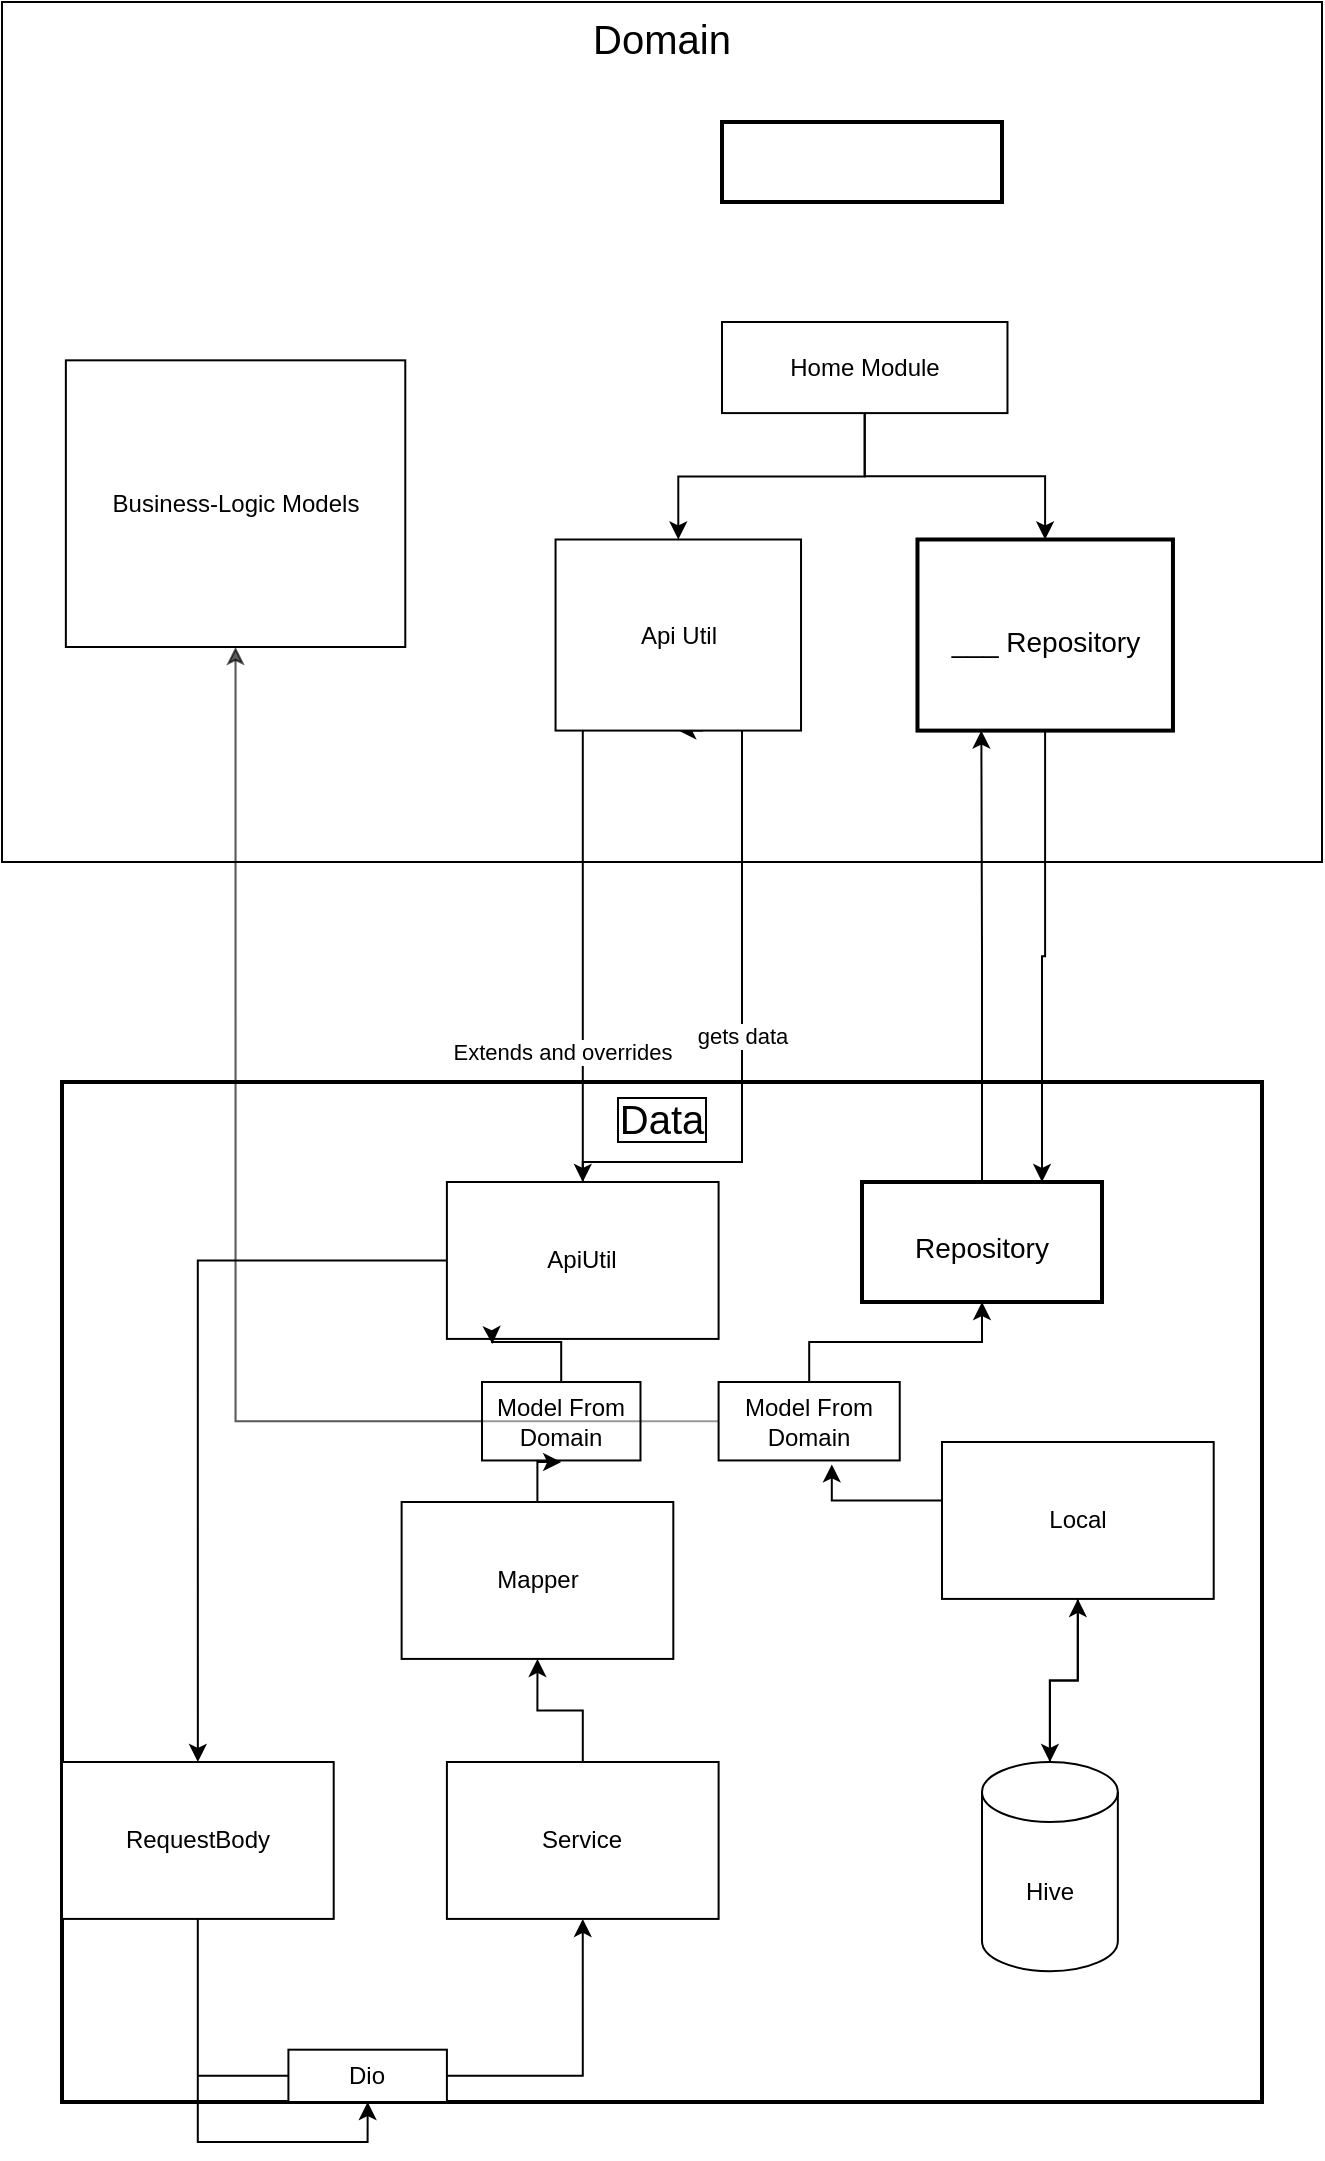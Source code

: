 <mxfile version="14.4.8" type="github">
  <diagram id="R2lEEEUBdFMjLlhIrx00" name="Page-1">
    <mxGraphModel dx="1426" dy="842" grid="1" gridSize="10" guides="1" tooltips="1" connect="1" arrows="1" fold="1" page="1" pageScale="1" pageWidth="850" pageHeight="1100" math="0" shadow="0" extFonts="Permanent Marker^https://fonts.googleapis.com/css?family=Permanent+Marker">
      <root>
        <mxCell id="0" />
        <mxCell id="1" parent="0" />
        <mxCell id="tY7C9ax6lJk8ADkUyfrm-35" value="gets data" style="edgeStyle=orthogonalEdgeStyle;rounded=0;orthogonalLoop=1;jettySize=auto;html=1;entryX=0.5;entryY=0;entryDx=0;entryDy=0;" edge="1" parent="1" source="tY7C9ax6lJk8ADkUyfrm-16" target="tY7C9ax6lJk8ADkUyfrm-1">
          <mxGeometry relative="1" as="geometry">
            <Array as="points">
              <mxPoint x="420" y="670" />
            </Array>
          </mxGeometry>
        </mxCell>
        <mxCell id="tY7C9ax6lJk8ADkUyfrm-31" value="Data" style="group;labelBorderColor=#000000;strokeColor=#000000;strokeWidth=2;fontSize=20;" vertex="1" connectable="0" parent="1">
          <mxGeometry x="80" y="630" width="600" height="510" as="geometry" />
        </mxCell>
        <mxCell id="tY7C9ax6lJk8ADkUyfrm-1" value="ApiUtil" style="rounded=0;whiteSpace=wrap;html=1;" vertex="1" parent="tY7C9ax6lJk8ADkUyfrm-31">
          <mxGeometry x="192.45" y="50" width="135.849" height="78.462" as="geometry" />
        </mxCell>
        <mxCell id="tY7C9ax6lJk8ADkUyfrm-2" value="Mapper" style="rounded=0;whiteSpace=wrap;html=1;" vertex="1" parent="tY7C9ax6lJk8ADkUyfrm-31">
          <mxGeometry x="169.811" y="210" width="135.849" height="78.462" as="geometry" />
        </mxCell>
        <mxCell id="tY7C9ax6lJk8ADkUyfrm-11" style="edgeStyle=orthogonalEdgeStyle;rounded=0;orthogonalLoop=1;jettySize=auto;html=1;entryX=0.5;entryY=1;entryDx=0;entryDy=0;" edge="1" parent="tY7C9ax6lJk8ADkUyfrm-31" source="tY7C9ax6lJk8ADkUyfrm-3" target="tY7C9ax6lJk8ADkUyfrm-2">
          <mxGeometry relative="1" as="geometry" />
        </mxCell>
        <mxCell id="tY7C9ax6lJk8ADkUyfrm-3" value="Service" style="rounded=0;whiteSpace=wrap;html=1;" vertex="1" parent="tY7C9ax6lJk8ADkUyfrm-31">
          <mxGeometry x="192.453" y="340" width="135.849" height="78.462" as="geometry" />
        </mxCell>
        <mxCell id="tY7C9ax6lJk8ADkUyfrm-6" style="edgeStyle=orthogonalEdgeStyle;rounded=0;orthogonalLoop=1;jettySize=auto;html=1;entryX=0.5;entryY=1;entryDx=0;entryDy=0;" edge="1" parent="tY7C9ax6lJk8ADkUyfrm-31" source="tY7C9ax6lJk8ADkUyfrm-9" target="tY7C9ax6lJk8ADkUyfrm-3">
          <mxGeometry relative="1" as="geometry">
            <Array as="points">
              <mxPoint x="67.925" y="496.923" />
              <mxPoint x="260.377" y="496.923" />
            </Array>
          </mxGeometry>
        </mxCell>
        <mxCell id="tY7C9ax6lJk8ADkUyfrm-4" value="RequestBody" style="rounded=0;whiteSpace=wrap;html=1;" vertex="1" parent="tY7C9ax6lJk8ADkUyfrm-31">
          <mxGeometry y="340" width="135.849" height="78.462" as="geometry" />
        </mxCell>
        <mxCell id="tY7C9ax6lJk8ADkUyfrm-5" style="edgeStyle=orthogonalEdgeStyle;rounded=0;orthogonalLoop=1;jettySize=auto;html=1;entryX=0.5;entryY=0;entryDx=0;entryDy=0;" edge="1" parent="tY7C9ax6lJk8ADkUyfrm-31" source="tY7C9ax6lJk8ADkUyfrm-1" target="tY7C9ax6lJk8ADkUyfrm-4">
          <mxGeometry relative="1" as="geometry" />
        </mxCell>
        <mxCell id="tY7C9ax6lJk8ADkUyfrm-9" value="Dio" style="rounded=0;whiteSpace=wrap;html=1;" vertex="1" parent="tY7C9ax6lJk8ADkUyfrm-31">
          <mxGeometry x="113.208" y="483.846" width="79.245" height="26.154" as="geometry" />
        </mxCell>
        <mxCell id="tY7C9ax6lJk8ADkUyfrm-10" style="edgeStyle=orthogonalEdgeStyle;rounded=0;orthogonalLoop=1;jettySize=auto;html=1;entryX=0.5;entryY=1;entryDx=0;entryDy=0;" edge="1" parent="tY7C9ax6lJk8ADkUyfrm-31" source="tY7C9ax6lJk8ADkUyfrm-4" target="tY7C9ax6lJk8ADkUyfrm-9">
          <mxGeometry relative="1" as="geometry">
            <mxPoint x="67.925" y="418.462" as="sourcePoint" />
            <mxPoint x="260.377" y="418.462" as="targetPoint" />
            <Array as="points" />
          </mxGeometry>
        </mxCell>
        <mxCell id="tY7C9ax6lJk8ADkUyfrm-17" value="Local" style="rounded=0;whiteSpace=wrap;html=1;" vertex="1" parent="tY7C9ax6lJk8ADkUyfrm-31">
          <mxGeometry x="440.001" y="180" width="135.849" height="78.462" as="geometry" />
        </mxCell>
        <mxCell id="tY7C9ax6lJk8ADkUyfrm-21" style="edgeStyle=orthogonalEdgeStyle;rounded=0;orthogonalLoop=1;jettySize=auto;html=1;entryX=0.167;entryY=1.033;entryDx=0;entryDy=0;entryPerimeter=0;" edge="1" parent="tY7C9ax6lJk8ADkUyfrm-31" source="tY7C9ax6lJk8ADkUyfrm-18" target="tY7C9ax6lJk8ADkUyfrm-1">
          <mxGeometry relative="1" as="geometry" />
        </mxCell>
        <mxCell id="tY7C9ax6lJk8ADkUyfrm-18" value="Model From Domain" style="rounded=0;whiteSpace=wrap;html=1;direction=west;" vertex="1" parent="tY7C9ax6lJk8ADkUyfrm-31">
          <mxGeometry x="210.003" y="149.997" width="79.245" height="39.231" as="geometry" />
        </mxCell>
        <mxCell id="tY7C9ax6lJk8ADkUyfrm-19" style="edgeStyle=orthogonalEdgeStyle;rounded=0;orthogonalLoop=1;jettySize=auto;html=1;entryX=0.5;entryY=0;entryDx=0;entryDy=0;" edge="1" parent="tY7C9ax6lJk8ADkUyfrm-31" source="tY7C9ax6lJk8ADkUyfrm-2" target="tY7C9ax6lJk8ADkUyfrm-18">
          <mxGeometry relative="1" as="geometry" />
        </mxCell>
        <mxCell id="tY7C9ax6lJk8ADkUyfrm-27" style="edgeStyle=orthogonalEdgeStyle;rounded=0;orthogonalLoop=1;jettySize=auto;html=1;entryX=0.5;entryY=1;entryDx=0;entryDy=0;" edge="1" parent="tY7C9ax6lJk8ADkUyfrm-31" source="tY7C9ax6lJk8ADkUyfrm-23" target="tY7C9ax6lJk8ADkUyfrm-17">
          <mxGeometry relative="1" as="geometry" />
        </mxCell>
        <mxCell id="tY7C9ax6lJk8ADkUyfrm-23" value="Hive" style="shape=cylinder3;whiteSpace=wrap;html=1;boundedLbl=1;backgroundOutline=1;size=15;" vertex="1" parent="tY7C9ax6lJk8ADkUyfrm-31">
          <mxGeometry x="460.002" y="340" width="67.925" height="104.615" as="geometry" />
        </mxCell>
        <mxCell id="tY7C9ax6lJk8ADkUyfrm-38" style="edgeStyle=orthogonalEdgeStyle;rounded=0;orthogonalLoop=1;jettySize=auto;html=1;entryX=0.5;entryY=1;entryDx=0;entryDy=0;fontSize=20;" edge="1" parent="tY7C9ax6lJk8ADkUyfrm-31" source="tY7C9ax6lJk8ADkUyfrm-28" target="tY7C9ax6lJk8ADkUyfrm-37">
          <mxGeometry relative="1" as="geometry" />
        </mxCell>
        <mxCell id="tY7C9ax6lJk8ADkUyfrm-28" value="Model From Domain" style="rounded=0;whiteSpace=wrap;html=1;" vertex="1" parent="tY7C9ax6lJk8ADkUyfrm-31">
          <mxGeometry x="328.302" y="149.999" width="90.566" height="39.231" as="geometry" />
        </mxCell>
        <mxCell id="tY7C9ax6lJk8ADkUyfrm-30" style="edgeStyle=orthogonalEdgeStyle;rounded=0;orthogonalLoop=1;jettySize=auto;html=1;entryX=0.625;entryY=1.05;entryDx=0;entryDy=0;entryPerimeter=0;" edge="1" parent="tY7C9ax6lJk8ADkUyfrm-31" source="tY7C9ax6lJk8ADkUyfrm-17" target="tY7C9ax6lJk8ADkUyfrm-28">
          <mxGeometry relative="1" as="geometry">
            <mxPoint x="464.151" y="209.231" as="sourcePoint" />
            <mxPoint x="379.245" y="82.385" as="targetPoint" />
            <Array as="points">
              <mxPoint x="384.906" y="209.231" />
            </Array>
          </mxGeometry>
        </mxCell>
        <mxCell id="tY7C9ax6lJk8ADkUyfrm-25" style="edgeStyle=orthogonalEdgeStyle;rounded=0;orthogonalLoop=1;jettySize=auto;html=1;" edge="1" parent="tY7C9ax6lJk8ADkUyfrm-31" source="tY7C9ax6lJk8ADkUyfrm-17" target="tY7C9ax6lJk8ADkUyfrm-23">
          <mxGeometry relative="1" as="geometry" />
        </mxCell>
        <mxCell id="tY7C9ax6lJk8ADkUyfrm-37" value="&lt;font style=&quot;font-size: 14px&quot;&gt;Repository&lt;/font&gt;" style="rounded=0;whiteSpace=wrap;html=1;strokeColor=#000000;strokeWidth=2;fontSize=20;" vertex="1" parent="tY7C9ax6lJk8ADkUyfrm-31">
          <mxGeometry x="400" y="50" width="120" height="60" as="geometry" />
        </mxCell>
        <mxCell id="tY7C9ax6lJk8ADkUyfrm-32" style="edgeStyle=orthogonalEdgeStyle;rounded=0;orthogonalLoop=1;jettySize=auto;html=1;opacity=40;" edge="1" parent="1" source="tY7C9ax6lJk8ADkUyfrm-18" target="tY7C9ax6lJk8ADkUyfrm-14">
          <mxGeometry relative="1" as="geometry" />
        </mxCell>
        <mxCell id="tY7C9ax6lJk8ADkUyfrm-33" style="edgeStyle=orthogonalEdgeStyle;rounded=0;orthogonalLoop=1;jettySize=auto;html=1;entryX=0.5;entryY=1;entryDx=0;entryDy=0;opacity=40;" edge="1" parent="1" source="tY7C9ax6lJk8ADkUyfrm-28" target="tY7C9ax6lJk8ADkUyfrm-14">
          <mxGeometry relative="1" as="geometry" />
        </mxCell>
        <mxCell id="tY7C9ax6lJk8ADkUyfrm-34" value="Extends and overrides" style="edgeStyle=orthogonalEdgeStyle;rounded=0;orthogonalLoop=1;jettySize=auto;html=1;entryX=0.5;entryY=1;entryDx=0;entryDy=0;" edge="1" parent="1" source="tY7C9ax6lJk8ADkUyfrm-1" target="tY7C9ax6lJk8ADkUyfrm-16">
          <mxGeometry x="-0.571" y="10" relative="1" as="geometry">
            <Array as="points">
              <mxPoint x="340" y="450" />
              <mxPoint x="400" y="450" />
            </Array>
            <mxPoint as="offset" />
          </mxGeometry>
        </mxCell>
        <mxCell id="tY7C9ax6lJk8ADkUyfrm-36" value="Domain" style="group;fontSize=20;strokeColor=#000000;" vertex="1" connectable="0" parent="1">
          <mxGeometry x="50" y="90" width="660" height="430" as="geometry" />
        </mxCell>
        <mxCell id="tY7C9ax6lJk8ADkUyfrm-14" value="Business-Logic Models" style="rounded=0;whiteSpace=wrap;html=1;" vertex="1" parent="tY7C9ax6lJk8ADkUyfrm-36">
          <mxGeometry x="31.932" y="179.167" width="169.714" height="143.333" as="geometry" />
        </mxCell>
        <mxCell id="tY7C9ax6lJk8ADkUyfrm-16" value="Api Util" style="rounded=0;whiteSpace=wrap;html=1;" vertex="1" parent="tY7C9ax6lJk8ADkUyfrm-36">
          <mxGeometry x="276.774" y="268.75" width="122.739" height="95.541" as="geometry" />
        </mxCell>
        <mxCell id="tY7C9ax6lJk8ADkUyfrm-39" value="&lt;font style=&quot;font-size: 14px&quot;&gt;___ Repository&lt;/font&gt;" style="rounded=0;whiteSpace=wrap;html=1;strokeColor=#000000;strokeWidth=2;fontSize=20;" vertex="1" parent="tY7C9ax6lJk8ADkUyfrm-36">
          <mxGeometry x="457.742" y="268.745" width="127.742" height="95.556" as="geometry" />
        </mxCell>
        <mxCell id="tY7C9ax6lJk8ADkUyfrm-42" style="edgeStyle=orthogonalEdgeStyle;rounded=0;orthogonalLoop=1;jettySize=auto;html=1;fontSize=20;" edge="1" parent="tY7C9ax6lJk8ADkUyfrm-36" source="tY7C9ax6lJk8ADkUyfrm-15" target="tY7C9ax6lJk8ADkUyfrm-16">
          <mxGeometry relative="1" as="geometry" />
        </mxCell>
        <mxCell id="tY7C9ax6lJk8ADkUyfrm-43" style="edgeStyle=orthogonalEdgeStyle;rounded=0;orthogonalLoop=1;jettySize=auto;html=1;fontSize=20;" edge="1" parent="tY7C9ax6lJk8ADkUyfrm-36" source="tY7C9ax6lJk8ADkUyfrm-15" target="tY7C9ax6lJk8ADkUyfrm-39">
          <mxGeometry relative="1" as="geometry" />
        </mxCell>
        <mxCell id="tY7C9ax6lJk8ADkUyfrm-15" value="Home Module" style="rounded=0;whiteSpace=wrap;html=1;" vertex="1" parent="tY7C9ax6lJk8ADkUyfrm-36">
          <mxGeometry x="360" y="160" width="142.74" height="45.55" as="geometry" />
        </mxCell>
        <mxCell id="tY7C9ax6lJk8ADkUyfrm-45" value="" style="rounded=0;whiteSpace=wrap;html=1;strokeColor=#000000;strokeWidth=2;fontSize=20;" vertex="1" parent="tY7C9ax6lJk8ADkUyfrm-36">
          <mxGeometry x="360" y="60" width="140" height="40" as="geometry" />
        </mxCell>
        <mxCell id="tY7C9ax6lJk8ADkUyfrm-40" style="edgeStyle=orthogonalEdgeStyle;rounded=0;orthogonalLoop=1;jettySize=auto;html=1;entryX=0.25;entryY=1;entryDx=0;entryDy=0;fontSize=20;" edge="1" parent="1" source="tY7C9ax6lJk8ADkUyfrm-37" target="tY7C9ax6lJk8ADkUyfrm-39">
          <mxGeometry relative="1" as="geometry" />
        </mxCell>
        <mxCell id="tY7C9ax6lJk8ADkUyfrm-41" style="edgeStyle=orthogonalEdgeStyle;rounded=0;orthogonalLoop=1;jettySize=auto;html=1;entryX=0.75;entryY=0;entryDx=0;entryDy=0;fontSize=20;" edge="1" parent="1" source="tY7C9ax6lJk8ADkUyfrm-39" target="tY7C9ax6lJk8ADkUyfrm-37">
          <mxGeometry relative="1" as="geometry" />
        </mxCell>
      </root>
    </mxGraphModel>
  </diagram>
</mxfile>
